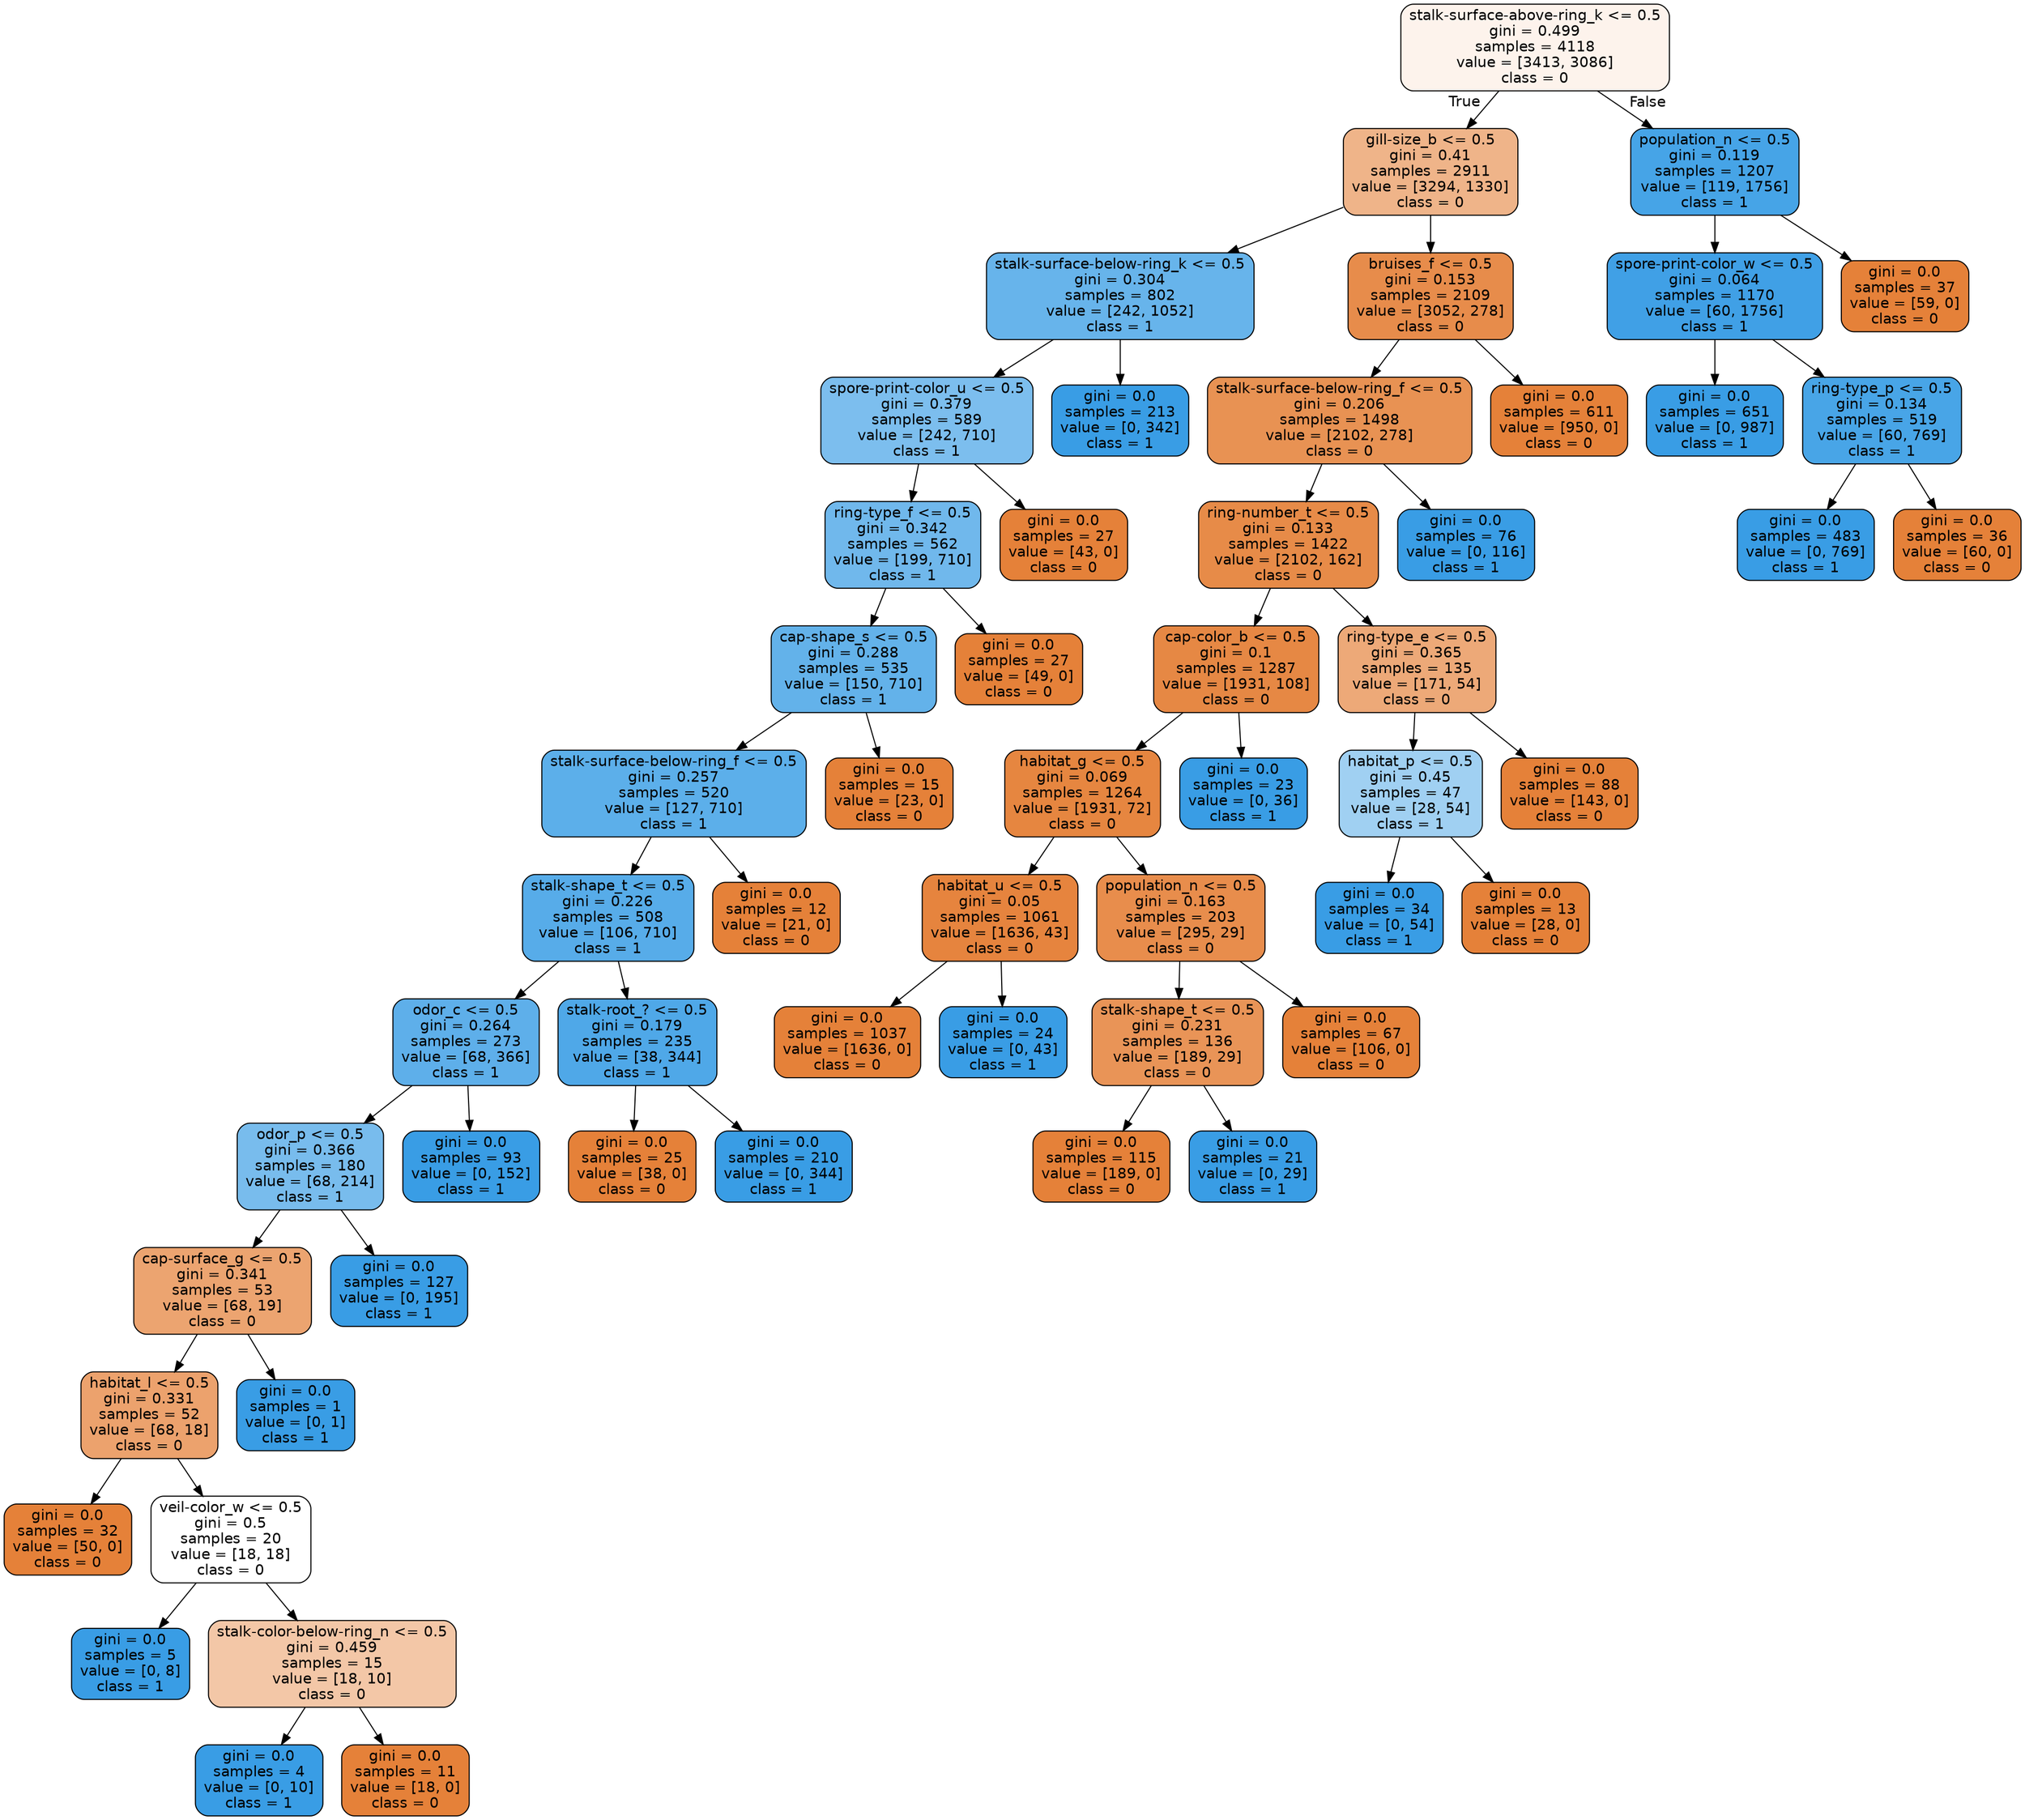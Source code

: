 digraph Tree {
node [shape=box, style="filled, rounded", color="black", fontname="helvetica"] ;
edge [fontname="helvetica"] ;
0 [label="stalk-surface-above-ring_k <= 0.5\ngini = 0.499\nsamples = 4118\nvalue = [3413, 3086]\nclass = 0", fillcolor="#fdf3ec"] ;
1 [label="gill-size_b <= 0.5\ngini = 0.41\nsamples = 2911\nvalue = [3294, 1330]\nclass = 0", fillcolor="#efb489"] ;
0 -> 1 [labeldistance=2.5, labelangle=45, headlabel="True"] ;
2 [label="stalk-surface-below-ring_k <= 0.5\ngini = 0.304\nsamples = 802\nvalue = [242, 1052]\nclass = 1", fillcolor="#67b4eb"] ;
1 -> 2 ;
3 [label="spore-print-color_u <= 0.5\ngini = 0.379\nsamples = 589\nvalue = [242, 710]\nclass = 1", fillcolor="#7cbeee"] ;
2 -> 3 ;
4 [label="ring-type_f <= 0.5\ngini = 0.342\nsamples = 562\nvalue = [199, 710]\nclass = 1", fillcolor="#70b8ec"] ;
3 -> 4 ;
5 [label="cap-shape_s <= 0.5\ngini = 0.288\nsamples = 535\nvalue = [150, 710]\nclass = 1", fillcolor="#63b2ea"] ;
4 -> 5 ;
6 [label="stalk-surface-below-ring_f <= 0.5\ngini = 0.257\nsamples = 520\nvalue = [127, 710]\nclass = 1", fillcolor="#5cafea"] ;
5 -> 6 ;
7 [label="stalk-shape_t <= 0.5\ngini = 0.226\nsamples = 508\nvalue = [106, 710]\nclass = 1", fillcolor="#57ace9"] ;
6 -> 7 ;
8 [label="odor_c <= 0.5\ngini = 0.264\nsamples = 273\nvalue = [68, 366]\nclass = 1", fillcolor="#5eafea"] ;
7 -> 8 ;
9 [label="odor_p <= 0.5\ngini = 0.366\nsamples = 180\nvalue = [68, 214]\nclass = 1", fillcolor="#78bced"] ;
8 -> 9 ;
10 [label="cap-surface_g <= 0.5\ngini = 0.341\nsamples = 53\nvalue = [68, 19]\nclass = 0", fillcolor="#eca470"] ;
9 -> 10 ;
11 [label="habitat_l <= 0.5\ngini = 0.331\nsamples = 52\nvalue = [68, 18]\nclass = 0", fillcolor="#eca26d"] ;
10 -> 11 ;
12 [label="gini = 0.0\nsamples = 32\nvalue = [50, 0]\nclass = 0", fillcolor="#e58139"] ;
11 -> 12 ;
13 [label="veil-color_w <= 0.5\ngini = 0.5\nsamples = 20\nvalue = [18, 18]\nclass = 0", fillcolor="#ffffff"] ;
11 -> 13 ;
14 [label="gini = 0.0\nsamples = 5\nvalue = [0, 8]\nclass = 1", fillcolor="#399de5"] ;
13 -> 14 ;
15 [label="stalk-color-below-ring_n <= 0.5\ngini = 0.459\nsamples = 15\nvalue = [18, 10]\nclass = 0", fillcolor="#f3c7a7"] ;
13 -> 15 ;
16 [label="gini = 0.0\nsamples = 4\nvalue = [0, 10]\nclass = 1", fillcolor="#399de5"] ;
15 -> 16 ;
17 [label="gini = 0.0\nsamples = 11\nvalue = [18, 0]\nclass = 0", fillcolor="#e58139"] ;
15 -> 17 ;
18 [label="gini = 0.0\nsamples = 1\nvalue = [0, 1]\nclass = 1", fillcolor="#399de5"] ;
10 -> 18 ;
19 [label="gini = 0.0\nsamples = 127\nvalue = [0, 195]\nclass = 1", fillcolor="#399de5"] ;
9 -> 19 ;
20 [label="gini = 0.0\nsamples = 93\nvalue = [0, 152]\nclass = 1", fillcolor="#399de5"] ;
8 -> 20 ;
21 [label="stalk-root_? <= 0.5\ngini = 0.179\nsamples = 235\nvalue = [38, 344]\nclass = 1", fillcolor="#4fa8e8"] ;
7 -> 21 ;
22 [label="gini = 0.0\nsamples = 25\nvalue = [38, 0]\nclass = 0", fillcolor="#e58139"] ;
21 -> 22 ;
23 [label="gini = 0.0\nsamples = 210\nvalue = [0, 344]\nclass = 1", fillcolor="#399de5"] ;
21 -> 23 ;
24 [label="gini = 0.0\nsamples = 12\nvalue = [21, 0]\nclass = 0", fillcolor="#e58139"] ;
6 -> 24 ;
25 [label="gini = 0.0\nsamples = 15\nvalue = [23, 0]\nclass = 0", fillcolor="#e58139"] ;
5 -> 25 ;
26 [label="gini = 0.0\nsamples = 27\nvalue = [49, 0]\nclass = 0", fillcolor="#e58139"] ;
4 -> 26 ;
27 [label="gini = 0.0\nsamples = 27\nvalue = [43, 0]\nclass = 0", fillcolor="#e58139"] ;
3 -> 27 ;
28 [label="gini = 0.0\nsamples = 213\nvalue = [0, 342]\nclass = 1", fillcolor="#399de5"] ;
2 -> 28 ;
29 [label="bruises_f <= 0.5\ngini = 0.153\nsamples = 2109\nvalue = [3052, 278]\nclass = 0", fillcolor="#e78c4b"] ;
1 -> 29 ;
30 [label="stalk-surface-below-ring_f <= 0.5\ngini = 0.206\nsamples = 1498\nvalue = [2102, 278]\nclass = 0", fillcolor="#e89253"] ;
29 -> 30 ;
31 [label="ring-number_t <= 0.5\ngini = 0.133\nsamples = 1422\nvalue = [2102, 162]\nclass = 0", fillcolor="#e78b48"] ;
30 -> 31 ;
32 [label="cap-color_b <= 0.5\ngini = 0.1\nsamples = 1287\nvalue = [1931, 108]\nclass = 0", fillcolor="#e68844"] ;
31 -> 32 ;
33 [label="habitat_g <= 0.5\ngini = 0.069\nsamples = 1264\nvalue = [1931, 72]\nclass = 0", fillcolor="#e68640"] ;
32 -> 33 ;
34 [label="habitat_u <= 0.5\ngini = 0.05\nsamples = 1061\nvalue = [1636, 43]\nclass = 0", fillcolor="#e6843e"] ;
33 -> 34 ;
35 [label="gini = 0.0\nsamples = 1037\nvalue = [1636, 0]\nclass = 0", fillcolor="#e58139"] ;
34 -> 35 ;
36 [label="gini = 0.0\nsamples = 24\nvalue = [0, 43]\nclass = 1", fillcolor="#399de5"] ;
34 -> 36 ;
37 [label="population_n <= 0.5\ngini = 0.163\nsamples = 203\nvalue = [295, 29]\nclass = 0", fillcolor="#e88d4c"] ;
33 -> 37 ;
38 [label="stalk-shape_t <= 0.5\ngini = 0.231\nsamples = 136\nvalue = [189, 29]\nclass = 0", fillcolor="#e99457"] ;
37 -> 38 ;
39 [label="gini = 0.0\nsamples = 115\nvalue = [189, 0]\nclass = 0", fillcolor="#e58139"] ;
38 -> 39 ;
40 [label="gini = 0.0\nsamples = 21\nvalue = [0, 29]\nclass = 1", fillcolor="#399de5"] ;
38 -> 40 ;
41 [label="gini = 0.0\nsamples = 67\nvalue = [106, 0]\nclass = 0", fillcolor="#e58139"] ;
37 -> 41 ;
42 [label="gini = 0.0\nsamples = 23\nvalue = [0, 36]\nclass = 1", fillcolor="#399de5"] ;
32 -> 42 ;
43 [label="ring-type_e <= 0.5\ngini = 0.365\nsamples = 135\nvalue = [171, 54]\nclass = 0", fillcolor="#eda978"] ;
31 -> 43 ;
44 [label="habitat_p <= 0.5\ngini = 0.45\nsamples = 47\nvalue = [28, 54]\nclass = 1", fillcolor="#a0d0f2"] ;
43 -> 44 ;
45 [label="gini = 0.0\nsamples = 34\nvalue = [0, 54]\nclass = 1", fillcolor="#399de5"] ;
44 -> 45 ;
46 [label="gini = 0.0\nsamples = 13\nvalue = [28, 0]\nclass = 0", fillcolor="#e58139"] ;
44 -> 46 ;
47 [label="gini = 0.0\nsamples = 88\nvalue = [143, 0]\nclass = 0", fillcolor="#e58139"] ;
43 -> 47 ;
48 [label="gini = 0.0\nsamples = 76\nvalue = [0, 116]\nclass = 1", fillcolor="#399de5"] ;
30 -> 48 ;
49 [label="gini = 0.0\nsamples = 611\nvalue = [950, 0]\nclass = 0", fillcolor="#e58139"] ;
29 -> 49 ;
50 [label="population_n <= 0.5\ngini = 0.119\nsamples = 1207\nvalue = [119, 1756]\nclass = 1", fillcolor="#46a4e7"] ;
0 -> 50 [labeldistance=2.5, labelangle=-45, headlabel="False"] ;
51 [label="spore-print-color_w <= 0.5\ngini = 0.064\nsamples = 1170\nvalue = [60, 1756]\nclass = 1", fillcolor="#40a0e6"] ;
50 -> 51 ;
52 [label="gini = 0.0\nsamples = 651\nvalue = [0, 987]\nclass = 1", fillcolor="#399de5"] ;
51 -> 52 ;
53 [label="ring-type_p <= 0.5\ngini = 0.134\nsamples = 519\nvalue = [60, 769]\nclass = 1", fillcolor="#48a5e7"] ;
51 -> 53 ;
54 [label="gini = 0.0\nsamples = 483\nvalue = [0, 769]\nclass = 1", fillcolor="#399de5"] ;
53 -> 54 ;
55 [label="gini = 0.0\nsamples = 36\nvalue = [60, 0]\nclass = 0", fillcolor="#e58139"] ;
53 -> 55 ;
56 [label="gini = 0.0\nsamples = 37\nvalue = [59, 0]\nclass = 0", fillcolor="#e58139"] ;
50 -> 56 ;
}